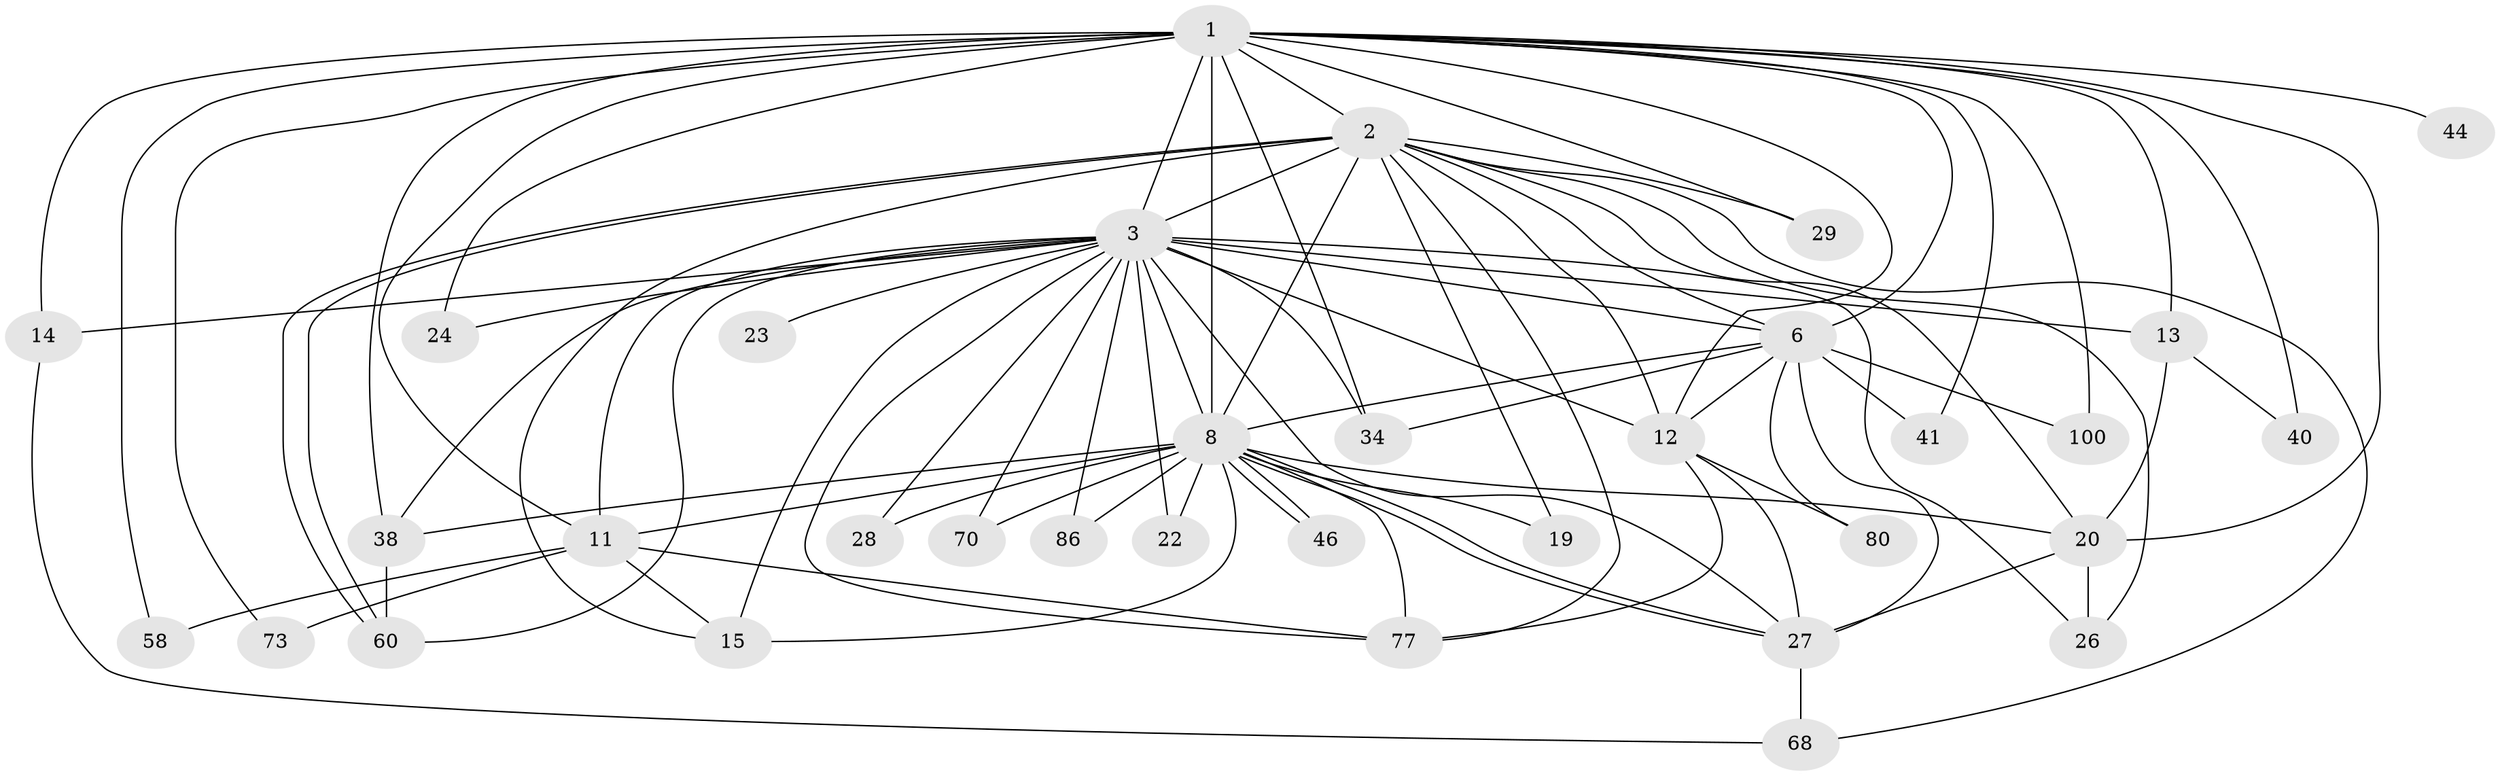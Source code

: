 // original degree distribution, {27: 0.008695652173913044, 25: 0.008695652173913044, 17: 0.017391304347826087, 19: 0.008695652173913044, 23: 0.008695652173913044, 15: 0.008695652173913044, 30: 0.008695652173913044, 16: 0.008695652173913044, 31: 0.008695652173913044, 3: 0.1826086956521739, 8: 0.017391304347826087, 5: 0.0782608695652174, 4: 0.06956521739130435, 2: 0.5565217391304348, 6: 0.008695652173913044}
// Generated by graph-tools (version 1.1) at 2025/17/03/04/25 18:17:52]
// undirected, 34 vertices, 86 edges
graph export_dot {
graph [start="1"]
  node [color=gray90,style=filled];
  1 [super="+71+5+63"];
  2 [super="+75+54+96+25"];
  3 [super="+107+101+36+64+4"];
  6;
  8 [super="+33+51"];
  11 [super="+21"];
  12 [super="+17"];
  13;
  14 [super="+47+16"];
  15 [super="+57+53+37"];
  19;
  20 [super="+74+76"];
  22;
  23;
  24;
  26;
  27 [super="+104+39+45"];
  28;
  29;
  34 [super="+90"];
  38 [super="+59"];
  40;
  41 [super="+72"];
  44;
  46;
  58;
  60 [super="+65+69"];
  68;
  70;
  73;
  77 [super="+91+97"];
  80;
  86;
  100;
  1 -- 2 [weight=5];
  1 -- 3 [weight=17];
  1 -- 6 [weight=6];
  1 -- 8 [weight=6];
  1 -- 14 [weight=2];
  1 -- 24;
  1 -- 34;
  1 -- 40;
  1 -- 41;
  1 -- 44 [weight=2];
  1 -- 58;
  1 -- 100;
  1 -- 11 [weight=2];
  1 -- 12 [weight=3];
  1 -- 73;
  1 -- 13;
  1 -- 20;
  1 -- 29;
  1 -- 38 [weight=2];
  2 -- 3 [weight=5];
  2 -- 6 [weight=3];
  2 -- 8 [weight=3];
  2 -- 12 [weight=2];
  2 -- 19;
  2 -- 26;
  2 -- 29;
  2 -- 60;
  2 -- 60;
  2 -- 68;
  2 -- 20;
  2 -- 77;
  2 -- 15;
  3 -- 6 [weight=5];
  3 -- 8 [weight=7];
  3 -- 22;
  3 -- 26;
  3 -- 38 [weight=2];
  3 -- 60 [weight=2];
  3 -- 27;
  3 -- 12 [weight=7];
  3 -- 70 [weight=2];
  3 -- 11;
  3 -- 13;
  3 -- 14 [weight=2];
  3 -- 15 [weight=4];
  3 -- 77;
  3 -- 86;
  3 -- 23;
  3 -- 24;
  3 -- 28;
  3 -- 34;
  6 -- 8 [weight=2];
  6 -- 41 [weight=2];
  6 -- 80;
  6 -- 100;
  6 -- 27;
  6 -- 34;
  6 -- 12;
  8 -- 11 [weight=3];
  8 -- 15;
  8 -- 19;
  8 -- 20;
  8 -- 22;
  8 -- 27;
  8 -- 27;
  8 -- 28;
  8 -- 46;
  8 -- 46;
  8 -- 77 [weight=2];
  8 -- 38;
  8 -- 86 [weight=2];
  8 -- 70;
  11 -- 73;
  11 -- 58;
  11 -- 77;
  11 -- 15;
  12 -- 27 [weight=2];
  12 -- 77;
  12 -- 80;
  13 -- 20;
  13 -- 40;
  14 -- 68;
  20 -- 27;
  20 -- 26;
  27 -- 68;
  38 -- 60;
}
